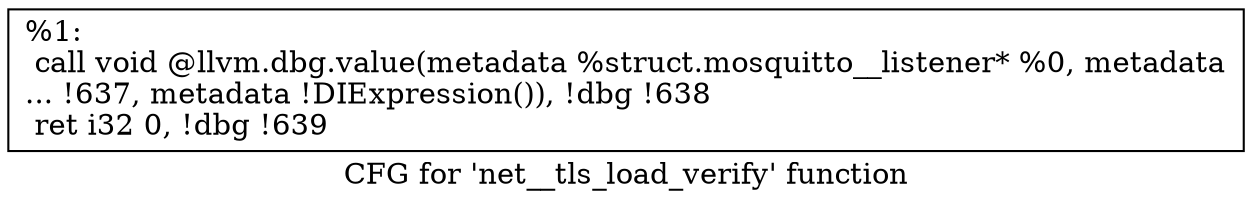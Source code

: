 digraph "CFG for 'net__tls_load_verify' function" {
	label="CFG for 'net__tls_load_verify' function";

	Node0x1058aa0 [shape=record,label="{%1:\l  call void @llvm.dbg.value(metadata %struct.mosquitto__listener* %0, metadata\l... !637, metadata !DIExpression()), !dbg !638\l  ret i32 0, !dbg !639\l}"];
}
